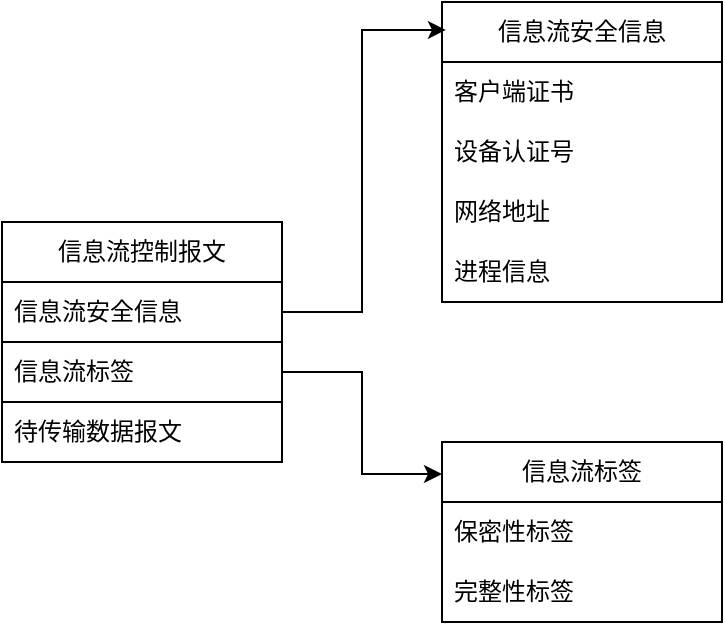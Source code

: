 <mxfile version="21.2.3" type="github">
  <diagram name="第 1 页" id="MDf-NXSxrXLb_IVdVdsp">
    <mxGraphModel dx="1434" dy="788" grid="1" gridSize="10" guides="1" tooltips="1" connect="1" arrows="1" fold="1" page="1" pageScale="1" pageWidth="827" pageHeight="1169" math="0" shadow="0">
      <root>
        <mxCell id="0" />
        <mxCell id="1" parent="0" />
        <mxCell id="XnwB3OoCdZvKexojELrX-3" value="信息流控制报文" style="swimlane;fontStyle=0;childLayout=stackLayout;horizontal=1;startSize=30;horizontalStack=0;resizeParent=1;resizeParentMax=0;resizeLast=0;collapsible=1;marginBottom=0;whiteSpace=wrap;html=1;" vertex="1" parent="1">
          <mxGeometry x="220" y="240" width="140" height="120" as="geometry">
            <mxRectangle x="290" y="430" width="120" height="30" as="alternateBounds" />
          </mxGeometry>
        </mxCell>
        <mxCell id="XnwB3OoCdZvKexojELrX-4" value="信息流安全信息" style="text;strokeColor=default;fillColor=none;align=left;verticalAlign=middle;spacingLeft=4;spacingRight=4;overflow=hidden;points=[[0,0.5],[1,0.5]];portConstraint=eastwest;rotatable=0;whiteSpace=wrap;html=1;" vertex="1" parent="XnwB3OoCdZvKexojELrX-3">
          <mxGeometry y="30" width="140" height="30" as="geometry" />
        </mxCell>
        <mxCell id="XnwB3OoCdZvKexojELrX-5" value="信息流标签" style="text;strokeColor=default;fillColor=none;align=left;verticalAlign=middle;spacingLeft=4;spacingRight=4;overflow=hidden;points=[[0,0.5],[1,0.5]];portConstraint=eastwest;rotatable=0;whiteSpace=wrap;html=1;" vertex="1" parent="XnwB3OoCdZvKexojELrX-3">
          <mxGeometry y="60" width="140" height="30" as="geometry" />
        </mxCell>
        <mxCell id="XnwB3OoCdZvKexojELrX-6" value="待传输数据报文" style="text;strokeColor=none;fillColor=none;align=left;verticalAlign=middle;spacingLeft=4;spacingRight=4;overflow=hidden;points=[[0,0.5],[1,0.5]];portConstraint=eastwest;rotatable=0;whiteSpace=wrap;html=1;" vertex="1" parent="XnwB3OoCdZvKexojELrX-3">
          <mxGeometry y="90" width="140" height="30" as="geometry" />
        </mxCell>
        <mxCell id="XnwB3OoCdZvKexojELrX-11" value="信息流安全信息" style="swimlane;fontStyle=0;childLayout=stackLayout;horizontal=1;startSize=30;horizontalStack=0;resizeParent=1;resizeParentMax=0;resizeLast=0;collapsible=1;marginBottom=0;whiteSpace=wrap;html=1;" vertex="1" parent="1">
          <mxGeometry x="440" y="130" width="140" height="150" as="geometry" />
        </mxCell>
        <mxCell id="XnwB3OoCdZvKexojELrX-12" value="客户端证书" style="text;strokeColor=none;fillColor=none;align=left;verticalAlign=middle;spacingLeft=4;spacingRight=4;overflow=hidden;points=[[0,0.5],[1,0.5]];portConstraint=eastwest;rotatable=0;whiteSpace=wrap;html=1;" vertex="1" parent="XnwB3OoCdZvKexojELrX-11">
          <mxGeometry y="30" width="140" height="30" as="geometry" />
        </mxCell>
        <mxCell id="XnwB3OoCdZvKexojELrX-13" value="设备认证号" style="text;strokeColor=none;fillColor=none;align=left;verticalAlign=middle;spacingLeft=4;spacingRight=4;overflow=hidden;points=[[0,0.5],[1,0.5]];portConstraint=eastwest;rotatable=0;whiteSpace=wrap;html=1;" vertex="1" parent="XnwB3OoCdZvKexojELrX-11">
          <mxGeometry y="60" width="140" height="30" as="geometry" />
        </mxCell>
        <mxCell id="XnwB3OoCdZvKexojELrX-14" value="网络地址" style="text;strokeColor=none;fillColor=none;align=left;verticalAlign=middle;spacingLeft=4;spacingRight=4;overflow=hidden;points=[[0,0.5],[1,0.5]];portConstraint=eastwest;rotatable=0;whiteSpace=wrap;html=1;" vertex="1" parent="XnwB3OoCdZvKexojELrX-11">
          <mxGeometry y="90" width="140" height="30" as="geometry" />
        </mxCell>
        <mxCell id="XnwB3OoCdZvKexojELrX-15" value="进程信息" style="text;strokeColor=none;fillColor=none;align=left;verticalAlign=middle;spacingLeft=4;spacingRight=4;overflow=hidden;points=[[0,0.5],[1,0.5]];portConstraint=eastwest;rotatable=0;whiteSpace=wrap;html=1;" vertex="1" parent="XnwB3OoCdZvKexojELrX-11">
          <mxGeometry y="120" width="140" height="30" as="geometry" />
        </mxCell>
        <mxCell id="XnwB3OoCdZvKexojELrX-16" value="信息流标签" style="swimlane;fontStyle=0;childLayout=stackLayout;horizontal=1;startSize=30;horizontalStack=0;resizeParent=1;resizeParentMax=0;resizeLast=0;collapsible=1;marginBottom=0;whiteSpace=wrap;html=1;" vertex="1" parent="1">
          <mxGeometry x="440" y="350" width="140" height="90" as="geometry" />
        </mxCell>
        <mxCell id="XnwB3OoCdZvKexojELrX-17" value="保密性标签" style="text;strokeColor=none;fillColor=none;align=left;verticalAlign=middle;spacingLeft=4;spacingRight=4;overflow=hidden;points=[[0,0.5],[1,0.5]];portConstraint=eastwest;rotatable=0;whiteSpace=wrap;html=1;" vertex="1" parent="XnwB3OoCdZvKexojELrX-16">
          <mxGeometry y="30" width="140" height="30" as="geometry" />
        </mxCell>
        <mxCell id="XnwB3OoCdZvKexojELrX-18" value="完整性标签" style="text;strokeColor=none;fillColor=none;align=left;verticalAlign=middle;spacingLeft=4;spacingRight=4;overflow=hidden;points=[[0,0.5],[1,0.5]];portConstraint=eastwest;rotatable=0;whiteSpace=wrap;html=1;" vertex="1" parent="XnwB3OoCdZvKexojELrX-16">
          <mxGeometry y="60" width="140" height="30" as="geometry" />
        </mxCell>
        <mxCell id="XnwB3OoCdZvKexojELrX-24" style="edgeStyle=orthogonalEdgeStyle;rounded=0;orthogonalLoop=1;jettySize=auto;html=1;exitX=1;exitY=0.5;exitDx=0;exitDy=0;entryX=0.014;entryY=0.093;entryDx=0;entryDy=0;entryPerimeter=0;" edge="1" parent="1" source="XnwB3OoCdZvKexojELrX-4" target="XnwB3OoCdZvKexojELrX-11">
          <mxGeometry relative="1" as="geometry" />
        </mxCell>
        <mxCell id="XnwB3OoCdZvKexojELrX-25" style="edgeStyle=orthogonalEdgeStyle;rounded=0;orthogonalLoop=1;jettySize=auto;html=1;exitX=1;exitY=0.5;exitDx=0;exitDy=0;entryX=0;entryY=0.178;entryDx=0;entryDy=0;entryPerimeter=0;" edge="1" parent="1" source="XnwB3OoCdZvKexojELrX-5" target="XnwB3OoCdZvKexojELrX-16">
          <mxGeometry relative="1" as="geometry" />
        </mxCell>
      </root>
    </mxGraphModel>
  </diagram>
</mxfile>

